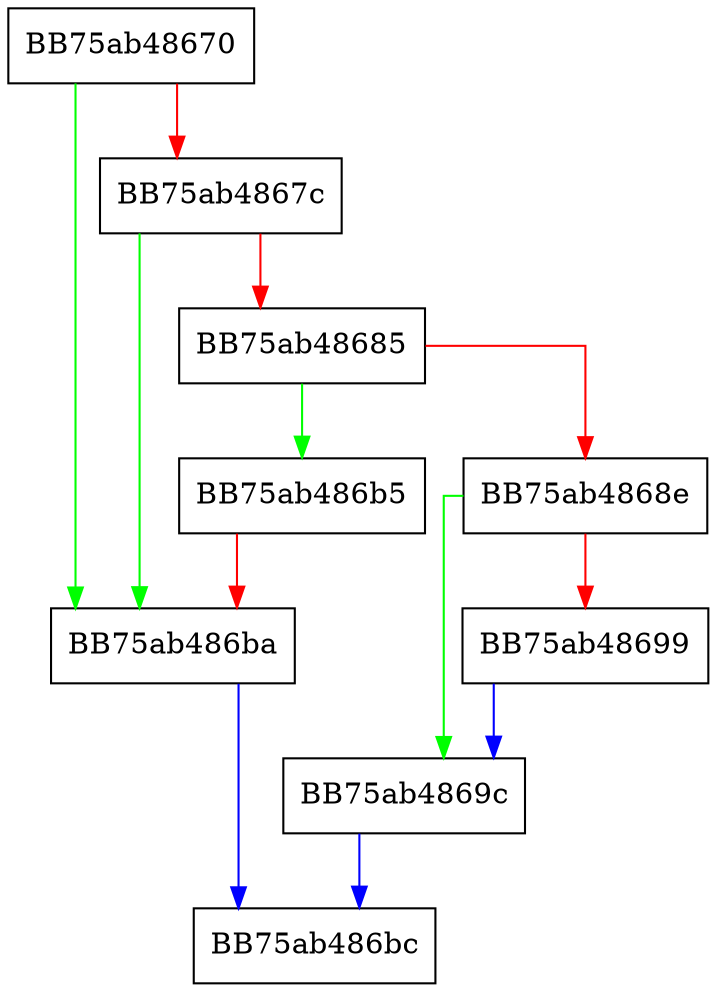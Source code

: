 digraph TestProgramFilesDevicePath {
  node [shape="box"];
  graph [splines=ortho];
  BB75ab48670 -> BB75ab486ba [color="green"];
  BB75ab48670 -> BB75ab4867c [color="red"];
  BB75ab4867c -> BB75ab486ba [color="green"];
  BB75ab4867c -> BB75ab48685 [color="red"];
  BB75ab48685 -> BB75ab486b5 [color="green"];
  BB75ab48685 -> BB75ab4868e [color="red"];
  BB75ab4868e -> BB75ab4869c [color="green"];
  BB75ab4868e -> BB75ab48699 [color="red"];
  BB75ab48699 -> BB75ab4869c [color="blue"];
  BB75ab4869c -> BB75ab486bc [color="blue"];
  BB75ab486b5 -> BB75ab486ba [color="red"];
  BB75ab486ba -> BB75ab486bc [color="blue"];
}